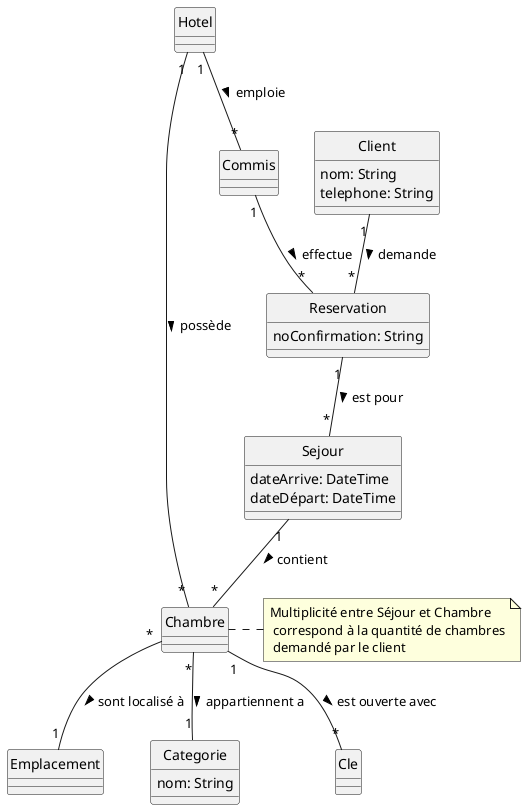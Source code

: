 @startuml Notez une réservation
skinparam Style strictuml
class "Emplacement" as e
class "Commis" as CO
class "Client" as CL {
    nom: String 
    telephone: String 
}
class "Reservation" as RE {
    noConfirmation: String 
}
class "Hotel" as HO 
class "Chambre" as CH 
note right: Multiplicité entre Séjour et Chambre\n correspond à la quantité de chambres\n demandé par le client

class "Categorie" as CA {
    nom: String
}

class "Sejour" as SE {
    dateArrive: DateTime 
    dateDépart: DateTime 
}


CO "1" -- "*" RE : effectue >
CL "1" -- "*" RE : demande >
RE "1" -- "*" SE : est pour >
SE "1" -- "*" CH : contient >
HO "1" -- "*" CO : emploie >
HO "1" -- "*" CH : possède >
CH "*" -- "1" CA : appartiennent a >
CH "*" -- "1" e : sont localisé à >
CH "1" -- "*" Cle: est ouverte avec >
 
@enduml
